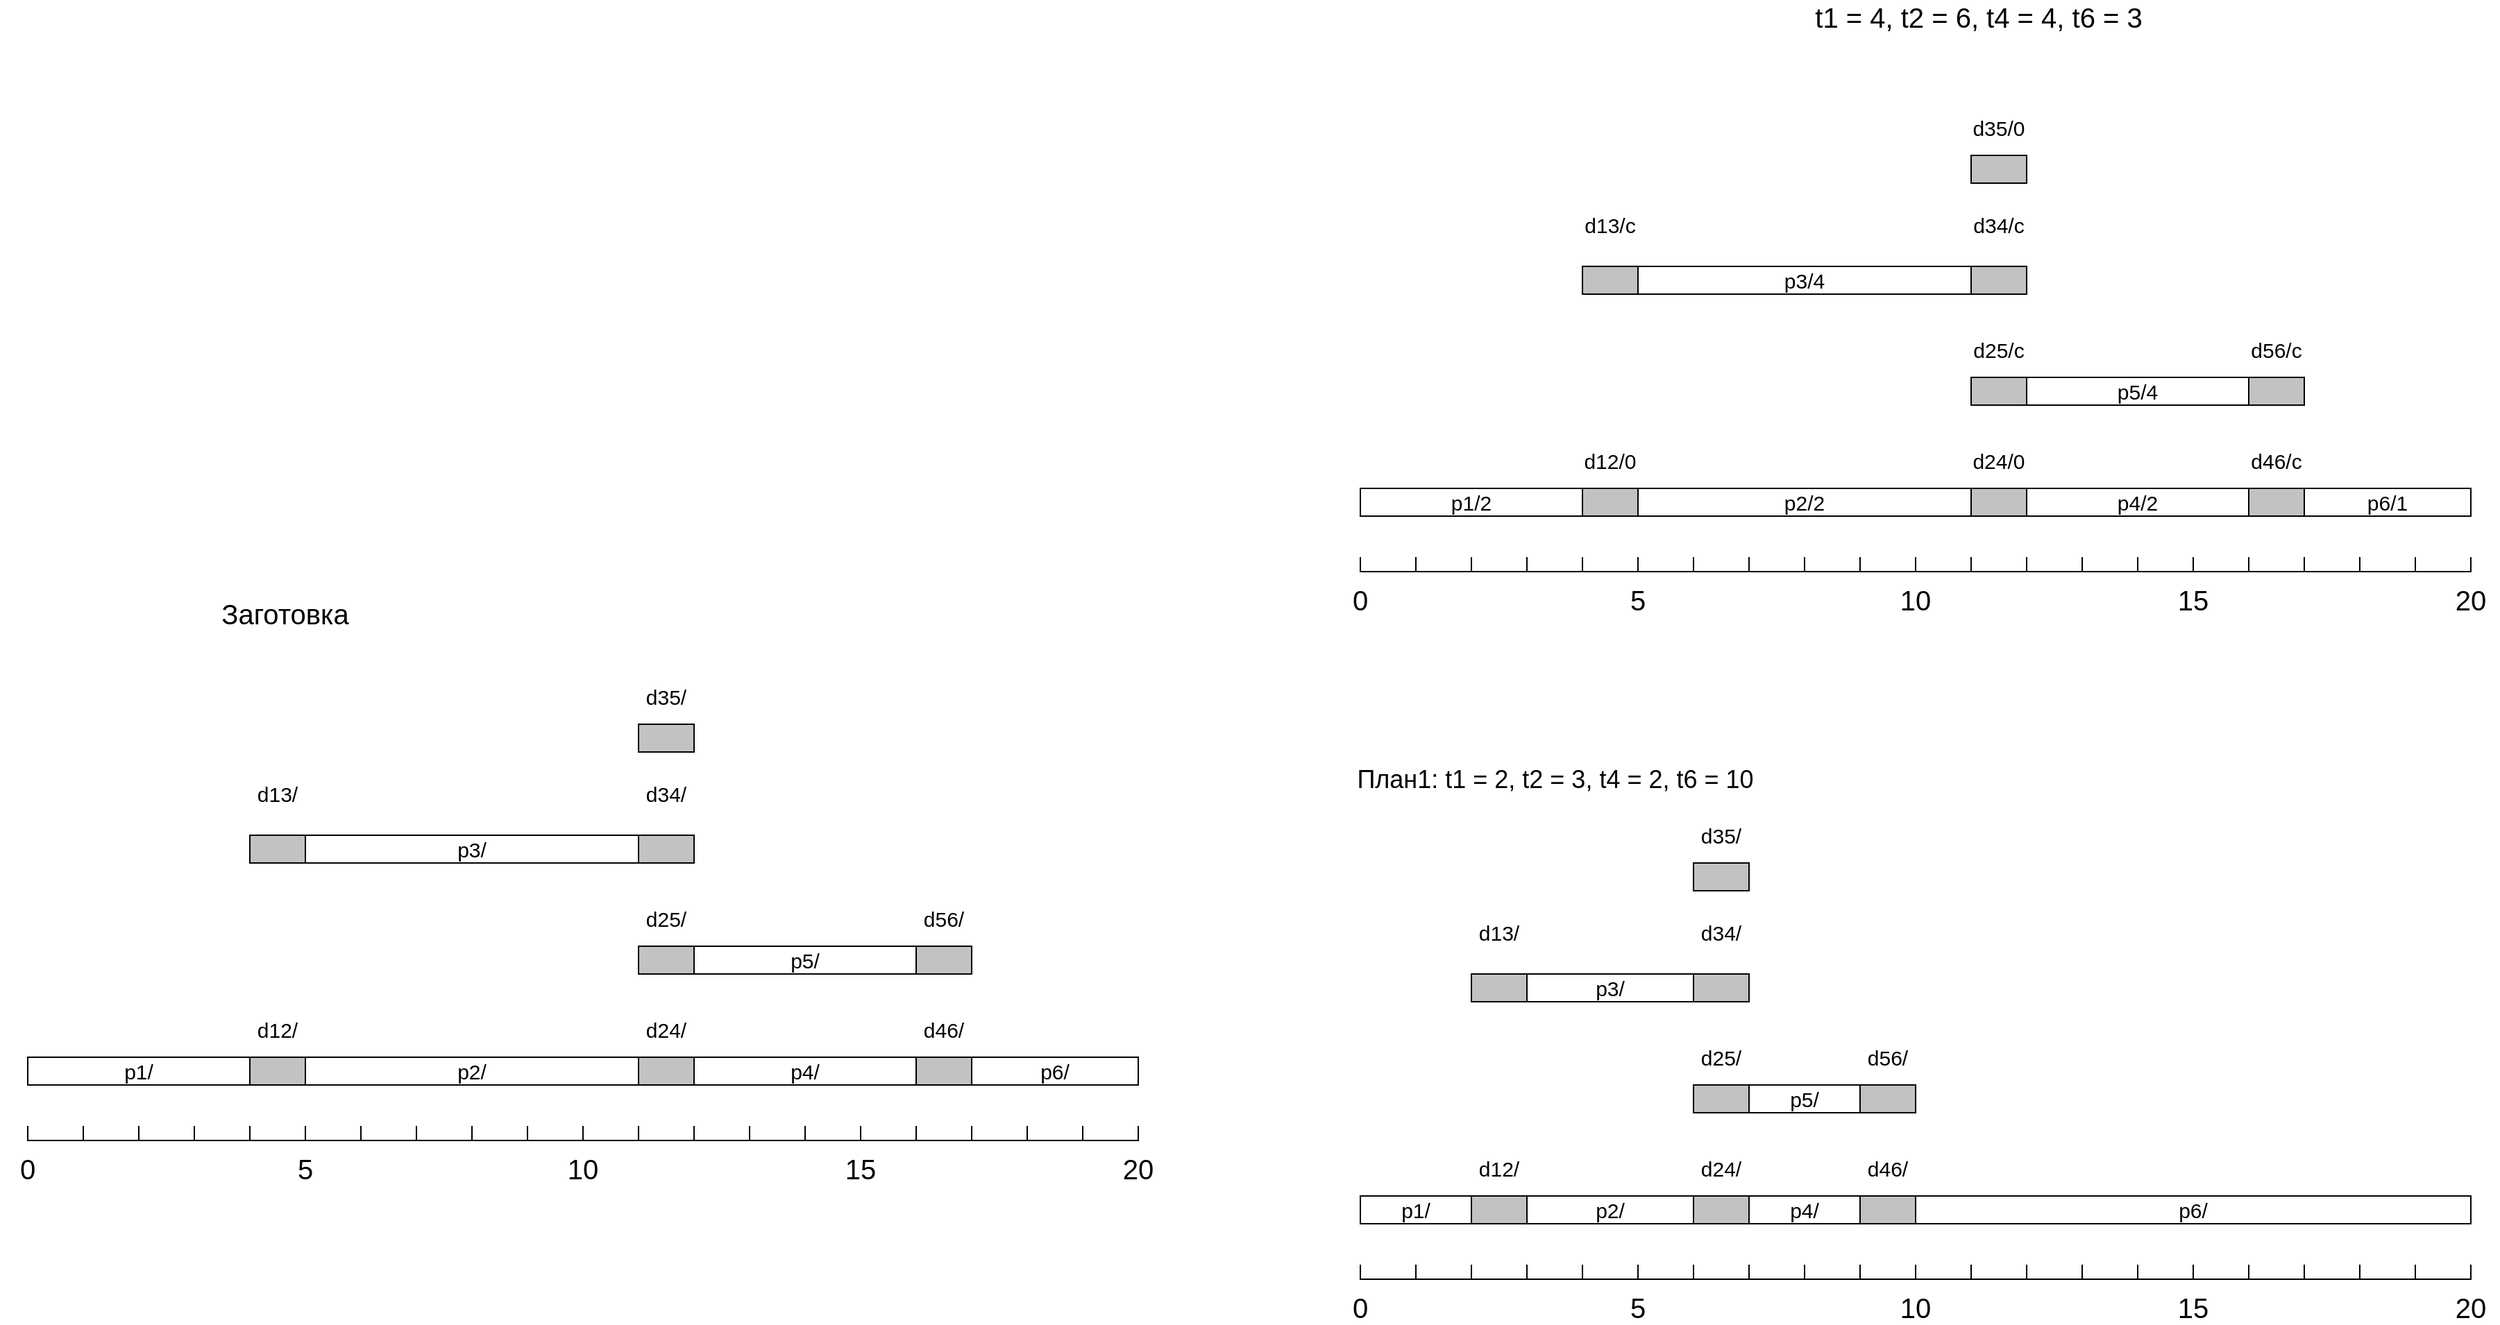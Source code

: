 <mxfile version="14.7.3" type="github">
  <diagram id="5TVpf9pFSXQtdb6u9UF1" name="Page-1">
    <mxGraphModel dx="2622" dy="794" grid="1" gridSize="10" guides="1" tooltips="1" connect="1" arrows="1" fold="1" page="0" pageScale="1" pageWidth="827" pageHeight="1169" math="0" shadow="0">
      <root>
        <mxCell id="0" />
        <mxCell id="1" parent="0" />
        <mxCell id="Q7LAkUCVUbcERlkNP3Z0-7" value="&lt;font style=&quot;font-size: 15px&quot;&gt;p1/2&lt;/font&gt;" style="rounded=0;whiteSpace=wrap;html=1;" vertex="1" parent="1">
          <mxGeometry x="160" y="380" width="160" height="20" as="geometry" />
        </mxCell>
        <mxCell id="Q7LAkUCVUbcERlkNP3Z0-8" style="edgeStyle=orthogonalEdgeStyle;rounded=0;orthogonalLoop=1;jettySize=auto;html=1;exitX=0.5;exitY=1;exitDx=0;exitDy=0;" edge="1" parent="1" source="Q7LAkUCVUbcERlkNP3Z0-7" target="Q7LAkUCVUbcERlkNP3Z0-7">
          <mxGeometry relative="1" as="geometry" />
        </mxCell>
        <mxCell id="Q7LAkUCVUbcERlkNP3Z0-9" value="" style="rounded=0;whiteSpace=wrap;html=1;fillColor=#C2C2C2;" vertex="1" parent="1">
          <mxGeometry x="320" y="380" width="40" height="20" as="geometry" />
        </mxCell>
        <mxCell id="Q7LAkUCVUbcERlkNP3Z0-10" value="" style="shape=partialRectangle;whiteSpace=wrap;html=1;top=0;bottom=0;fillColor=none;" vertex="1" parent="1">
          <mxGeometry x="160" y="430" width="40" height="10" as="geometry" />
        </mxCell>
        <mxCell id="Q7LAkUCVUbcERlkNP3Z0-11" value="" style="shape=partialRectangle;whiteSpace=wrap;html=1;top=0;bottom=0;fillColor=none;" vertex="1" parent="1">
          <mxGeometry x="200" y="430" width="40" height="10" as="geometry" />
        </mxCell>
        <mxCell id="Q7LAkUCVUbcERlkNP3Z0-12" value="" style="shape=partialRectangle;whiteSpace=wrap;html=1;top=0;bottom=0;fillColor=none;" vertex="1" parent="1">
          <mxGeometry x="240" y="430" width="40" height="10" as="geometry" />
        </mxCell>
        <mxCell id="Q7LAkUCVUbcERlkNP3Z0-13" value="" style="shape=partialRectangle;whiteSpace=wrap;html=1;top=0;bottom=0;fillColor=none;" vertex="1" parent="1">
          <mxGeometry x="280" y="430" width="40" height="10" as="geometry" />
        </mxCell>
        <mxCell id="Q7LAkUCVUbcERlkNP3Z0-14" value="" style="shape=partialRectangle;whiteSpace=wrap;html=1;top=0;bottom=0;fillColor=none;" vertex="1" parent="1">
          <mxGeometry x="320" y="430" width="40" height="10" as="geometry" />
        </mxCell>
        <mxCell id="Q7LAkUCVUbcERlkNP3Z0-15" value="" style="shape=partialRectangle;whiteSpace=wrap;html=1;top=0;bottom=0;fillColor=none;" vertex="1" parent="1">
          <mxGeometry x="360" y="430" width="40" height="10" as="geometry" />
        </mxCell>
        <mxCell id="Q7LAkUCVUbcERlkNP3Z0-16" value="" style="shape=partialRectangle;whiteSpace=wrap;html=1;top=0;bottom=0;fillColor=none;" vertex="1" parent="1">
          <mxGeometry x="400" y="430" width="40" height="10" as="geometry" />
        </mxCell>
        <mxCell id="Q7LAkUCVUbcERlkNP3Z0-17" value="" style="shape=partialRectangle;whiteSpace=wrap;html=1;top=0;bottom=0;fillColor=none;" vertex="1" parent="1">
          <mxGeometry x="440" y="430" width="40" height="10" as="geometry" />
        </mxCell>
        <mxCell id="Q7LAkUCVUbcERlkNP3Z0-18" value="" style="shape=partialRectangle;whiteSpace=wrap;html=1;top=0;bottom=0;fillColor=none;" vertex="1" parent="1">
          <mxGeometry x="520" y="430" width="40" height="10" as="geometry" />
        </mxCell>
        <mxCell id="Q7LAkUCVUbcERlkNP3Z0-19" value="" style="shape=partialRectangle;whiteSpace=wrap;html=1;top=0;bottom=0;fillColor=none;" vertex="1" parent="1">
          <mxGeometry x="480" y="430" width="40" height="10" as="geometry" />
        </mxCell>
        <mxCell id="Q7LAkUCVUbcERlkNP3Z0-30" value="" style="shape=partialRectangle;whiteSpace=wrap;html=1;top=0;bottom=0;fillColor=none;" vertex="1" parent="1">
          <mxGeometry x="560" y="430" width="40" height="10" as="geometry" />
        </mxCell>
        <mxCell id="Q7LAkUCVUbcERlkNP3Z0-31" value="" style="shape=partialRectangle;whiteSpace=wrap;html=1;top=0;bottom=0;fillColor=none;" vertex="1" parent="1">
          <mxGeometry x="600" y="430" width="40" height="10" as="geometry" />
        </mxCell>
        <mxCell id="Q7LAkUCVUbcERlkNP3Z0-32" value="" style="shape=partialRectangle;whiteSpace=wrap;html=1;top=0;bottom=0;fillColor=none;" vertex="1" parent="1">
          <mxGeometry x="640" y="430" width="40" height="10" as="geometry" />
        </mxCell>
        <mxCell id="Q7LAkUCVUbcERlkNP3Z0-33" value="" style="shape=partialRectangle;whiteSpace=wrap;html=1;top=0;bottom=0;fillColor=none;" vertex="1" parent="1">
          <mxGeometry x="680" y="430" width="40" height="10" as="geometry" />
        </mxCell>
        <mxCell id="Q7LAkUCVUbcERlkNP3Z0-34" value="" style="shape=partialRectangle;whiteSpace=wrap;html=1;top=0;bottom=0;fillColor=none;" vertex="1" parent="1">
          <mxGeometry x="720" y="430" width="40" height="10" as="geometry" />
        </mxCell>
        <mxCell id="Q7LAkUCVUbcERlkNP3Z0-35" value="" style="shape=partialRectangle;whiteSpace=wrap;html=1;top=0;bottom=0;fillColor=none;" vertex="1" parent="1">
          <mxGeometry x="760" y="430" width="40" height="10" as="geometry" />
        </mxCell>
        <mxCell id="Q7LAkUCVUbcERlkNP3Z0-36" value="" style="shape=partialRectangle;whiteSpace=wrap;html=1;top=0;bottom=0;fillColor=none;" vertex="1" parent="1">
          <mxGeometry x="800" y="430" width="40" height="10" as="geometry" />
        </mxCell>
        <mxCell id="Q7LAkUCVUbcERlkNP3Z0-37" value="" style="shape=partialRectangle;whiteSpace=wrap;html=1;top=0;bottom=0;fillColor=none;" vertex="1" parent="1">
          <mxGeometry x="840" y="430" width="40" height="10" as="geometry" />
        </mxCell>
        <mxCell id="Q7LAkUCVUbcERlkNP3Z0-38" value="" style="shape=partialRectangle;whiteSpace=wrap;html=1;top=0;bottom=0;fillColor=none;" vertex="1" parent="1">
          <mxGeometry x="920" y="430" width="40" height="10" as="geometry" />
        </mxCell>
        <mxCell id="Q7LAkUCVUbcERlkNP3Z0-39" value="" style="shape=partialRectangle;whiteSpace=wrap;html=1;top=0;bottom=0;fillColor=none;" vertex="1" parent="1">
          <mxGeometry x="880" y="430" width="40" height="10" as="geometry" />
        </mxCell>
        <mxCell id="Q7LAkUCVUbcERlkNP3Z0-40" value="" style="endArrow=none;html=1;exitX=0;exitY=1;exitDx=0;exitDy=0;entryX=1;entryY=1;entryDx=0;entryDy=0;" edge="1" parent="1" source="Q7LAkUCVUbcERlkNP3Z0-10" target="Q7LAkUCVUbcERlkNP3Z0-38">
          <mxGeometry width="50" height="50" relative="1" as="geometry">
            <mxPoint x="540" y="410" as="sourcePoint" />
            <mxPoint x="590" y="360" as="targetPoint" />
          </mxGeometry>
        </mxCell>
        <mxCell id="Q7LAkUCVUbcERlkNP3Z0-41" value="&lt;font style=&quot;font-size: 20px&quot;&gt;0&lt;/font&gt;" style="text;html=1;strokeColor=none;fillColor=none;align=center;verticalAlign=middle;whiteSpace=wrap;rounded=0;" vertex="1" parent="1">
          <mxGeometry x="140" y="450" width="40" height="20" as="geometry" />
        </mxCell>
        <mxCell id="Q7LAkUCVUbcERlkNP3Z0-42" value="&lt;font style=&quot;font-size: 20px&quot;&gt;20&lt;/font&gt;" style="text;html=1;strokeColor=none;fillColor=none;align=center;verticalAlign=middle;whiteSpace=wrap;rounded=0;" vertex="1" parent="1">
          <mxGeometry x="940" y="450" width="40" height="20" as="geometry" />
        </mxCell>
        <mxCell id="Q7LAkUCVUbcERlkNP3Z0-43" value="&lt;font style=&quot;font-size: 20px&quot;&gt;5&lt;/font&gt;" style="text;html=1;strokeColor=none;fillColor=none;align=center;verticalAlign=middle;whiteSpace=wrap;rounded=0;" vertex="1" parent="1">
          <mxGeometry x="340" y="450" width="40" height="20" as="geometry" />
        </mxCell>
        <mxCell id="Q7LAkUCVUbcERlkNP3Z0-44" value="&lt;font style=&quot;font-size: 20px&quot;&gt;10&lt;/font&gt;" style="text;html=1;strokeColor=none;fillColor=none;align=center;verticalAlign=middle;whiteSpace=wrap;rounded=0;" vertex="1" parent="1">
          <mxGeometry x="540" y="450" width="40" height="20" as="geometry" />
        </mxCell>
        <mxCell id="Q7LAkUCVUbcERlkNP3Z0-45" value="&lt;font style=&quot;font-size: 20px&quot;&gt;15&lt;/font&gt;" style="text;html=1;strokeColor=none;fillColor=none;align=center;verticalAlign=middle;whiteSpace=wrap;rounded=0;" vertex="1" parent="1">
          <mxGeometry x="740" y="450" width="40" height="20" as="geometry" />
        </mxCell>
        <mxCell id="Q7LAkUCVUbcERlkNP3Z0-46" value="&lt;span style=&quot;font-size: 15px&quot;&gt;p2/2&lt;/span&gt;" style="rounded=0;whiteSpace=wrap;html=1;" vertex="1" parent="1">
          <mxGeometry x="360" y="380" width="240" height="20" as="geometry" />
        </mxCell>
        <mxCell id="Q7LAkUCVUbcERlkNP3Z0-47" value="" style="rounded=0;whiteSpace=wrap;html=1;fillColor=#C2C2C2;" vertex="1" parent="1">
          <mxGeometry x="600" y="380" width="40" height="20" as="geometry" />
        </mxCell>
        <mxCell id="Q7LAkUCVUbcERlkNP3Z0-48" value="" style="rounded=0;whiteSpace=wrap;html=1;fillColor=#C2C2C2;" vertex="1" parent="1">
          <mxGeometry x="800" y="380" width="40" height="20" as="geometry" />
        </mxCell>
        <mxCell id="Q7LAkUCVUbcERlkNP3Z0-49" value="&lt;span style=&quot;font-size: 15px&quot;&gt;p4/2&lt;/span&gt;" style="rounded=0;whiteSpace=wrap;html=1;" vertex="1" parent="1">
          <mxGeometry x="640" y="380" width="160" height="20" as="geometry" />
        </mxCell>
        <mxCell id="Q7LAkUCVUbcERlkNP3Z0-50" value="&lt;span style=&quot;font-size: 15px&quot;&gt;p6/1&lt;/span&gt;" style="rounded=0;whiteSpace=wrap;html=1;" vertex="1" parent="1">
          <mxGeometry x="840" y="380" width="120" height="20" as="geometry" />
        </mxCell>
        <mxCell id="Q7LAkUCVUbcERlkNP3Z0-51" value="" style="rounded=0;whiteSpace=wrap;html=1;fillColor=#C2C2C2;" vertex="1" parent="1">
          <mxGeometry x="800" y="300" width="40" height="20" as="geometry" />
        </mxCell>
        <mxCell id="Q7LAkUCVUbcERlkNP3Z0-52" value="" style="rounded=0;whiteSpace=wrap;html=1;fillColor=#C2C2C2;" vertex="1" parent="1">
          <mxGeometry x="600" y="300" width="40" height="20" as="geometry" />
        </mxCell>
        <mxCell id="Q7LAkUCVUbcERlkNP3Z0-53" value="" style="rounded=0;whiteSpace=wrap;html=1;fillColor=#C2C2C2;" vertex="1" parent="1">
          <mxGeometry x="600" y="220" width="40" height="20" as="geometry" />
        </mxCell>
        <mxCell id="Q7LAkUCVUbcERlkNP3Z0-54" value="" style="rounded=0;whiteSpace=wrap;html=1;fillColor=#C2C2C2;" vertex="1" parent="1">
          <mxGeometry x="600" y="140" width="40" height="20" as="geometry" />
        </mxCell>
        <mxCell id="Q7LAkUCVUbcERlkNP3Z0-56" value="" style="rounded=0;whiteSpace=wrap;html=1;fillColor=#C2C2C2;" vertex="1" parent="1">
          <mxGeometry x="320" y="220" width="40" height="20" as="geometry" />
        </mxCell>
        <mxCell id="Q7LAkUCVUbcERlkNP3Z0-57" value="&lt;span style=&quot;font-size: 15px&quot;&gt;p3/4&lt;/span&gt;" style="rounded=0;whiteSpace=wrap;html=1;" vertex="1" parent="1">
          <mxGeometry x="360" y="220" width="240" height="20" as="geometry" />
        </mxCell>
        <mxCell id="Q7LAkUCVUbcERlkNP3Z0-58" value="&lt;span style=&quot;color: rgb(0 , 0 , 0) ; font-family: &amp;#34;helvetica&amp;#34; ; font-size: 15px ; font-style: normal ; font-weight: 400 ; letter-spacing: normal ; text-align: center ; text-indent: 0px ; text-transform: none ; word-spacing: 0px ; background-color: rgb(255 , 255 , 255) ; display: inline ; float: none&quot;&gt;p5/4&lt;/span&gt;" style="rounded=0;whiteSpace=wrap;html=1;" vertex="1" parent="1">
          <mxGeometry x="640" y="300" width="160" height="20" as="geometry" />
        </mxCell>
        <mxCell id="Q7LAkUCVUbcERlkNP3Z0-60" value="&lt;font style=&quot;font-size: 20px&quot;&gt;t1 = 4, t2 = 6, t4 = 4, t6 = 3&lt;/font&gt;" style="text;html=1;align=center;verticalAlign=middle;resizable=0;points=[];autosize=1;strokeColor=none;" vertex="1" parent="1">
          <mxGeometry x="480" y="30" width="250" height="20" as="geometry" />
        </mxCell>
        <mxCell id="Q7LAkUCVUbcERlkNP3Z0-61" value="&lt;span style=&quot;font-size: 15px&quot;&gt;d12/0&lt;/span&gt;" style="text;html=1;strokeColor=none;fillColor=none;align=center;verticalAlign=middle;whiteSpace=wrap;rounded=0;" vertex="1" parent="1">
          <mxGeometry x="320" y="350" width="40" height="20" as="geometry" />
        </mxCell>
        <mxCell id="Q7LAkUCVUbcERlkNP3Z0-62" value="&lt;span style=&quot;font-size: 15px&quot;&gt;d13/c&lt;/span&gt;" style="text;html=1;strokeColor=none;fillColor=none;align=center;verticalAlign=middle;whiteSpace=wrap;rounded=0;" vertex="1" parent="1">
          <mxGeometry x="320" y="180" width="40" height="20" as="geometry" />
        </mxCell>
        <mxCell id="Q7LAkUCVUbcERlkNP3Z0-63" value="&lt;span style=&quot;font-size: 15px&quot;&gt;d24/0&lt;/span&gt;" style="text;html=1;strokeColor=none;fillColor=none;align=center;verticalAlign=middle;whiteSpace=wrap;rounded=0;" vertex="1" parent="1">
          <mxGeometry x="600" y="350" width="40" height="20" as="geometry" />
        </mxCell>
        <mxCell id="Q7LAkUCVUbcERlkNP3Z0-64" value="&lt;span style=&quot;font-size: 15px&quot;&gt;d25/c&lt;/span&gt;" style="text;html=1;strokeColor=none;fillColor=none;align=center;verticalAlign=middle;whiteSpace=wrap;rounded=0;" vertex="1" parent="1">
          <mxGeometry x="600" y="270" width="40" height="20" as="geometry" />
        </mxCell>
        <mxCell id="Q7LAkUCVUbcERlkNP3Z0-65" value="&lt;span style=&quot;font-size: 15px&quot;&gt;d34/c&lt;/span&gt;" style="text;html=1;strokeColor=none;fillColor=none;align=center;verticalAlign=middle;whiteSpace=wrap;rounded=0;" vertex="1" parent="1">
          <mxGeometry x="600" y="180" width="40" height="20" as="geometry" />
        </mxCell>
        <mxCell id="Q7LAkUCVUbcERlkNP3Z0-66" value="&lt;span style=&quot;font-size: 15px&quot;&gt;d35/0&lt;/span&gt;" style="text;html=1;strokeColor=none;fillColor=none;align=center;verticalAlign=middle;whiteSpace=wrap;rounded=0;" vertex="1" parent="1">
          <mxGeometry x="600" y="110" width="40" height="20" as="geometry" />
        </mxCell>
        <mxCell id="Q7LAkUCVUbcERlkNP3Z0-67" value="&lt;span style=&quot;font-size: 15px&quot;&gt;d46/c&lt;/span&gt;" style="text;html=1;strokeColor=none;fillColor=none;align=center;verticalAlign=middle;whiteSpace=wrap;rounded=0;" vertex="1" parent="1">
          <mxGeometry x="800" y="350" width="40" height="20" as="geometry" />
        </mxCell>
        <mxCell id="Q7LAkUCVUbcERlkNP3Z0-68" value="&lt;span style=&quot;font-size: 15px&quot;&gt;d56/c&lt;/span&gt;" style="text;html=1;strokeColor=none;fillColor=none;align=center;verticalAlign=middle;whiteSpace=wrap;rounded=0;" vertex="1" parent="1">
          <mxGeometry x="800" y="270" width="40" height="20" as="geometry" />
        </mxCell>
        <mxCell id="Q7LAkUCVUbcERlkNP3Z0-69" value="&lt;font style=&quot;font-size: 15px&quot;&gt;p1/&lt;/font&gt;" style="rounded=0;whiteSpace=wrap;html=1;" vertex="1" parent="1">
          <mxGeometry x="-800" y="790" width="160" height="20" as="geometry" />
        </mxCell>
        <mxCell id="Q7LAkUCVUbcERlkNP3Z0-70" style="edgeStyle=orthogonalEdgeStyle;rounded=0;orthogonalLoop=1;jettySize=auto;html=1;exitX=0.5;exitY=1;exitDx=0;exitDy=0;" edge="1" parent="1" source="Q7LAkUCVUbcERlkNP3Z0-69" target="Q7LAkUCVUbcERlkNP3Z0-69">
          <mxGeometry relative="1" as="geometry" />
        </mxCell>
        <mxCell id="Q7LAkUCVUbcERlkNP3Z0-71" value="" style="rounded=0;whiteSpace=wrap;html=1;fillColor=#C2C2C2;" vertex="1" parent="1">
          <mxGeometry x="-640" y="790" width="40" height="20" as="geometry" />
        </mxCell>
        <mxCell id="Q7LAkUCVUbcERlkNP3Z0-72" value="" style="shape=partialRectangle;whiteSpace=wrap;html=1;top=0;bottom=0;fillColor=none;" vertex="1" parent="1">
          <mxGeometry x="-800" y="840" width="40" height="10" as="geometry" />
        </mxCell>
        <mxCell id="Q7LAkUCVUbcERlkNP3Z0-73" value="" style="shape=partialRectangle;whiteSpace=wrap;html=1;top=0;bottom=0;fillColor=none;" vertex="1" parent="1">
          <mxGeometry x="-760" y="840" width="40" height="10" as="geometry" />
        </mxCell>
        <mxCell id="Q7LAkUCVUbcERlkNP3Z0-74" value="" style="shape=partialRectangle;whiteSpace=wrap;html=1;top=0;bottom=0;fillColor=none;" vertex="1" parent="1">
          <mxGeometry x="-720" y="840" width="40" height="10" as="geometry" />
        </mxCell>
        <mxCell id="Q7LAkUCVUbcERlkNP3Z0-75" value="" style="shape=partialRectangle;whiteSpace=wrap;html=1;top=0;bottom=0;fillColor=none;" vertex="1" parent="1">
          <mxGeometry x="-680" y="840" width="40" height="10" as="geometry" />
        </mxCell>
        <mxCell id="Q7LAkUCVUbcERlkNP3Z0-76" value="" style="shape=partialRectangle;whiteSpace=wrap;html=1;top=0;bottom=0;fillColor=none;" vertex="1" parent="1">
          <mxGeometry x="-640" y="840" width="40" height="10" as="geometry" />
        </mxCell>
        <mxCell id="Q7LAkUCVUbcERlkNP3Z0-77" value="" style="shape=partialRectangle;whiteSpace=wrap;html=1;top=0;bottom=0;fillColor=none;" vertex="1" parent="1">
          <mxGeometry x="-600" y="840" width="40" height="10" as="geometry" />
        </mxCell>
        <mxCell id="Q7LAkUCVUbcERlkNP3Z0-78" value="" style="shape=partialRectangle;whiteSpace=wrap;html=1;top=0;bottom=0;fillColor=none;" vertex="1" parent="1">
          <mxGeometry x="-560" y="840" width="40" height="10" as="geometry" />
        </mxCell>
        <mxCell id="Q7LAkUCVUbcERlkNP3Z0-79" value="" style="shape=partialRectangle;whiteSpace=wrap;html=1;top=0;bottom=0;fillColor=none;" vertex="1" parent="1">
          <mxGeometry x="-520" y="840" width="40" height="10" as="geometry" />
        </mxCell>
        <mxCell id="Q7LAkUCVUbcERlkNP3Z0-80" value="" style="shape=partialRectangle;whiteSpace=wrap;html=1;top=0;bottom=0;fillColor=none;" vertex="1" parent="1">
          <mxGeometry x="-440" y="840" width="40" height="10" as="geometry" />
        </mxCell>
        <mxCell id="Q7LAkUCVUbcERlkNP3Z0-81" value="" style="shape=partialRectangle;whiteSpace=wrap;html=1;top=0;bottom=0;fillColor=none;" vertex="1" parent="1">
          <mxGeometry x="-480" y="840" width="40" height="10" as="geometry" />
        </mxCell>
        <mxCell id="Q7LAkUCVUbcERlkNP3Z0-82" value="" style="shape=partialRectangle;whiteSpace=wrap;html=1;top=0;bottom=0;fillColor=none;" vertex="1" parent="1">
          <mxGeometry x="-400" y="840" width="40" height="10" as="geometry" />
        </mxCell>
        <mxCell id="Q7LAkUCVUbcERlkNP3Z0-83" value="" style="shape=partialRectangle;whiteSpace=wrap;html=1;top=0;bottom=0;fillColor=none;" vertex="1" parent="1">
          <mxGeometry x="-360" y="840" width="40" height="10" as="geometry" />
        </mxCell>
        <mxCell id="Q7LAkUCVUbcERlkNP3Z0-84" value="" style="shape=partialRectangle;whiteSpace=wrap;html=1;top=0;bottom=0;fillColor=none;" vertex="1" parent="1">
          <mxGeometry x="-320" y="840" width="40" height="10" as="geometry" />
        </mxCell>
        <mxCell id="Q7LAkUCVUbcERlkNP3Z0-85" value="" style="shape=partialRectangle;whiteSpace=wrap;html=1;top=0;bottom=0;fillColor=none;" vertex="1" parent="1">
          <mxGeometry x="-280" y="840" width="40" height="10" as="geometry" />
        </mxCell>
        <mxCell id="Q7LAkUCVUbcERlkNP3Z0-86" value="" style="shape=partialRectangle;whiteSpace=wrap;html=1;top=0;bottom=0;fillColor=none;" vertex="1" parent="1">
          <mxGeometry x="-240" y="840" width="40" height="10" as="geometry" />
        </mxCell>
        <mxCell id="Q7LAkUCVUbcERlkNP3Z0-87" value="" style="shape=partialRectangle;whiteSpace=wrap;html=1;top=0;bottom=0;fillColor=none;" vertex="1" parent="1">
          <mxGeometry x="-200" y="840" width="40" height="10" as="geometry" />
        </mxCell>
        <mxCell id="Q7LAkUCVUbcERlkNP3Z0-88" value="" style="shape=partialRectangle;whiteSpace=wrap;html=1;top=0;bottom=0;fillColor=none;" vertex="1" parent="1">
          <mxGeometry x="-160" y="840" width="40" height="10" as="geometry" />
        </mxCell>
        <mxCell id="Q7LAkUCVUbcERlkNP3Z0-89" value="" style="shape=partialRectangle;whiteSpace=wrap;html=1;top=0;bottom=0;fillColor=none;" vertex="1" parent="1">
          <mxGeometry x="-120" y="840" width="40" height="10" as="geometry" />
        </mxCell>
        <mxCell id="Q7LAkUCVUbcERlkNP3Z0-90" value="" style="shape=partialRectangle;whiteSpace=wrap;html=1;top=0;bottom=0;fillColor=none;" vertex="1" parent="1">
          <mxGeometry x="-40" y="840" width="40" height="10" as="geometry" />
        </mxCell>
        <mxCell id="Q7LAkUCVUbcERlkNP3Z0-91" value="" style="shape=partialRectangle;whiteSpace=wrap;html=1;top=0;bottom=0;fillColor=none;" vertex="1" parent="1">
          <mxGeometry x="-80" y="840" width="40" height="10" as="geometry" />
        </mxCell>
        <mxCell id="Q7LAkUCVUbcERlkNP3Z0-92" value="" style="endArrow=none;html=1;exitX=0;exitY=1;exitDx=0;exitDy=0;entryX=1;entryY=1;entryDx=0;entryDy=0;" edge="1" parent="1" source="Q7LAkUCVUbcERlkNP3Z0-72" target="Q7LAkUCVUbcERlkNP3Z0-90">
          <mxGeometry width="50" height="50" relative="1" as="geometry">
            <mxPoint x="-420" y="820" as="sourcePoint" />
            <mxPoint x="-370" y="770" as="targetPoint" />
          </mxGeometry>
        </mxCell>
        <mxCell id="Q7LAkUCVUbcERlkNP3Z0-93" value="&lt;font style=&quot;font-size: 20px&quot;&gt;0&lt;/font&gt;" style="text;html=1;strokeColor=none;fillColor=none;align=center;verticalAlign=middle;whiteSpace=wrap;rounded=0;" vertex="1" parent="1">
          <mxGeometry x="-820" y="860" width="40" height="20" as="geometry" />
        </mxCell>
        <mxCell id="Q7LAkUCVUbcERlkNP3Z0-94" value="&lt;font style=&quot;font-size: 20px&quot;&gt;20&lt;/font&gt;" style="text;html=1;strokeColor=none;fillColor=none;align=center;verticalAlign=middle;whiteSpace=wrap;rounded=0;" vertex="1" parent="1">
          <mxGeometry x="-20" y="860" width="40" height="20" as="geometry" />
        </mxCell>
        <mxCell id="Q7LAkUCVUbcERlkNP3Z0-95" value="&lt;font style=&quot;font-size: 20px&quot;&gt;5&lt;/font&gt;" style="text;html=1;strokeColor=none;fillColor=none;align=center;verticalAlign=middle;whiteSpace=wrap;rounded=0;" vertex="1" parent="1">
          <mxGeometry x="-620" y="860" width="40" height="20" as="geometry" />
        </mxCell>
        <mxCell id="Q7LAkUCVUbcERlkNP3Z0-96" value="&lt;font style=&quot;font-size: 20px&quot;&gt;10&lt;/font&gt;" style="text;html=1;strokeColor=none;fillColor=none;align=center;verticalAlign=middle;whiteSpace=wrap;rounded=0;" vertex="1" parent="1">
          <mxGeometry x="-420" y="860" width="40" height="20" as="geometry" />
        </mxCell>
        <mxCell id="Q7LAkUCVUbcERlkNP3Z0-97" value="&lt;font style=&quot;font-size: 20px&quot;&gt;15&lt;/font&gt;" style="text;html=1;strokeColor=none;fillColor=none;align=center;verticalAlign=middle;whiteSpace=wrap;rounded=0;" vertex="1" parent="1">
          <mxGeometry x="-220" y="860" width="40" height="20" as="geometry" />
        </mxCell>
        <mxCell id="Q7LAkUCVUbcERlkNP3Z0-98" value="&lt;span style=&quot;font-size: 15px&quot;&gt;p2/&lt;/span&gt;" style="rounded=0;whiteSpace=wrap;html=1;" vertex="1" parent="1">
          <mxGeometry x="-600" y="790" width="240" height="20" as="geometry" />
        </mxCell>
        <mxCell id="Q7LAkUCVUbcERlkNP3Z0-99" value="" style="rounded=0;whiteSpace=wrap;html=1;fillColor=#C2C2C2;" vertex="1" parent="1">
          <mxGeometry x="-360" y="790" width="40" height="20" as="geometry" />
        </mxCell>
        <mxCell id="Q7LAkUCVUbcERlkNP3Z0-100" value="" style="rounded=0;whiteSpace=wrap;html=1;fillColor=#C2C2C2;" vertex="1" parent="1">
          <mxGeometry x="-160" y="790" width="40" height="20" as="geometry" />
        </mxCell>
        <mxCell id="Q7LAkUCVUbcERlkNP3Z0-101" value="&lt;span style=&quot;font-size: 15px&quot;&gt;p4/&lt;/span&gt;" style="rounded=0;whiteSpace=wrap;html=1;" vertex="1" parent="1">
          <mxGeometry x="-320" y="790" width="160" height="20" as="geometry" />
        </mxCell>
        <mxCell id="Q7LAkUCVUbcERlkNP3Z0-102" value="&lt;span style=&quot;font-size: 15px&quot;&gt;p6/&lt;/span&gt;" style="rounded=0;whiteSpace=wrap;html=1;" vertex="1" parent="1">
          <mxGeometry x="-120" y="790" width="120" height="20" as="geometry" />
        </mxCell>
        <mxCell id="Q7LAkUCVUbcERlkNP3Z0-103" value="" style="rounded=0;whiteSpace=wrap;html=1;fillColor=#C2C2C2;" vertex="1" parent="1">
          <mxGeometry x="-160" y="710" width="40" height="20" as="geometry" />
        </mxCell>
        <mxCell id="Q7LAkUCVUbcERlkNP3Z0-104" value="" style="rounded=0;whiteSpace=wrap;html=1;fillColor=#C2C2C2;" vertex="1" parent="1">
          <mxGeometry x="-360" y="710" width="40" height="20" as="geometry" />
        </mxCell>
        <mxCell id="Q7LAkUCVUbcERlkNP3Z0-105" value="" style="rounded=0;whiteSpace=wrap;html=1;fillColor=#C2C2C2;" vertex="1" parent="1">
          <mxGeometry x="-360" y="630" width="40" height="20" as="geometry" />
        </mxCell>
        <mxCell id="Q7LAkUCVUbcERlkNP3Z0-106" value="" style="rounded=0;whiteSpace=wrap;html=1;fillColor=#C2C2C2;" vertex="1" parent="1">
          <mxGeometry x="-360" y="550" width="40" height="20" as="geometry" />
        </mxCell>
        <mxCell id="Q7LAkUCVUbcERlkNP3Z0-107" value="" style="rounded=0;whiteSpace=wrap;html=1;fillColor=#C2C2C2;" vertex="1" parent="1">
          <mxGeometry x="-640" y="630" width="40" height="20" as="geometry" />
        </mxCell>
        <mxCell id="Q7LAkUCVUbcERlkNP3Z0-108" value="&lt;span style=&quot;font-size: 15px&quot;&gt;p3/&lt;/span&gt;" style="rounded=0;whiteSpace=wrap;html=1;" vertex="1" parent="1">
          <mxGeometry x="-600" y="630" width="240" height="20" as="geometry" />
        </mxCell>
        <mxCell id="Q7LAkUCVUbcERlkNP3Z0-109" value="&lt;span style=&quot;color: rgb(0 , 0 , 0) ; font-family: &amp;#34;helvetica&amp;#34; ; font-size: 15px ; font-style: normal ; font-weight: 400 ; letter-spacing: normal ; text-align: center ; text-indent: 0px ; text-transform: none ; word-spacing: 0px ; background-color: rgb(255 , 255 , 255) ; display: inline ; float: none&quot;&gt;p5/&lt;/span&gt;" style="rounded=0;whiteSpace=wrap;html=1;" vertex="1" parent="1">
          <mxGeometry x="-320" y="710" width="160" height="20" as="geometry" />
        </mxCell>
        <mxCell id="Q7LAkUCVUbcERlkNP3Z0-110" value="&lt;span style=&quot;font-size: 15px&quot;&gt;d12/&lt;/span&gt;" style="text;html=1;strokeColor=none;fillColor=none;align=center;verticalAlign=middle;whiteSpace=wrap;rounded=0;" vertex="1" parent="1">
          <mxGeometry x="-640" y="760" width="40" height="20" as="geometry" />
        </mxCell>
        <mxCell id="Q7LAkUCVUbcERlkNP3Z0-111" value="&lt;span style=&quot;font-size: 15px&quot;&gt;d13/&lt;/span&gt;" style="text;html=1;strokeColor=none;fillColor=none;align=center;verticalAlign=middle;whiteSpace=wrap;rounded=0;" vertex="1" parent="1">
          <mxGeometry x="-640" y="590" width="40" height="20" as="geometry" />
        </mxCell>
        <mxCell id="Q7LAkUCVUbcERlkNP3Z0-112" value="&lt;span style=&quot;font-size: 15px&quot;&gt;d24/&lt;/span&gt;" style="text;html=1;strokeColor=none;fillColor=none;align=center;verticalAlign=middle;whiteSpace=wrap;rounded=0;" vertex="1" parent="1">
          <mxGeometry x="-360" y="760" width="40" height="20" as="geometry" />
        </mxCell>
        <mxCell id="Q7LAkUCVUbcERlkNP3Z0-113" value="&lt;span style=&quot;font-size: 15px&quot;&gt;d25/&lt;/span&gt;" style="text;html=1;strokeColor=none;fillColor=none;align=center;verticalAlign=middle;whiteSpace=wrap;rounded=0;" vertex="1" parent="1">
          <mxGeometry x="-360" y="680" width="40" height="20" as="geometry" />
        </mxCell>
        <mxCell id="Q7LAkUCVUbcERlkNP3Z0-114" value="&lt;span style=&quot;font-size: 15px&quot;&gt;d34/&lt;/span&gt;" style="text;html=1;strokeColor=none;fillColor=none;align=center;verticalAlign=middle;whiteSpace=wrap;rounded=0;" vertex="1" parent="1">
          <mxGeometry x="-360" y="590" width="40" height="20" as="geometry" />
        </mxCell>
        <mxCell id="Q7LAkUCVUbcERlkNP3Z0-115" value="&lt;span style=&quot;font-size: 15px&quot;&gt;d35/&lt;/span&gt;" style="text;html=1;strokeColor=none;fillColor=none;align=center;verticalAlign=middle;whiteSpace=wrap;rounded=0;" vertex="1" parent="1">
          <mxGeometry x="-360" y="520" width="40" height="20" as="geometry" />
        </mxCell>
        <mxCell id="Q7LAkUCVUbcERlkNP3Z0-116" value="&lt;span style=&quot;font-size: 15px&quot;&gt;d46/&lt;/span&gt;" style="text;html=1;strokeColor=none;fillColor=none;align=center;verticalAlign=middle;whiteSpace=wrap;rounded=0;" vertex="1" parent="1">
          <mxGeometry x="-160" y="760" width="40" height="20" as="geometry" />
        </mxCell>
        <mxCell id="Q7LAkUCVUbcERlkNP3Z0-117" value="&lt;span style=&quot;font-size: 15px&quot;&gt;d56/&lt;/span&gt;" style="text;html=1;strokeColor=none;fillColor=none;align=center;verticalAlign=middle;whiteSpace=wrap;rounded=0;" vertex="1" parent="1">
          <mxGeometry x="-160" y="680" width="40" height="20" as="geometry" />
        </mxCell>
        <mxCell id="Q7LAkUCVUbcERlkNP3Z0-118" value="&lt;font style=&quot;font-size: 20px&quot;&gt;Заготовка&lt;/font&gt;" style="text;html=1;align=center;verticalAlign=middle;resizable=0;points=[];autosize=1;strokeColor=none;" vertex="1" parent="1">
          <mxGeometry x="-670" y="460" width="110" height="20" as="geometry" />
        </mxCell>
        <mxCell id="Q7LAkUCVUbcERlkNP3Z0-119" value="&lt;font style=&quot;font-size: 15px&quot;&gt;p1/&lt;/font&gt;" style="rounded=0;whiteSpace=wrap;html=1;" vertex="1" parent="1">
          <mxGeometry x="160" y="890" width="80" height="20" as="geometry" />
        </mxCell>
        <mxCell id="Q7LAkUCVUbcERlkNP3Z0-120" style="edgeStyle=orthogonalEdgeStyle;rounded=0;orthogonalLoop=1;jettySize=auto;html=1;exitX=0.5;exitY=1;exitDx=0;exitDy=0;" edge="1" parent="1" source="Q7LAkUCVUbcERlkNP3Z0-119" target="Q7LAkUCVUbcERlkNP3Z0-119">
          <mxGeometry relative="1" as="geometry" />
        </mxCell>
        <mxCell id="Q7LAkUCVUbcERlkNP3Z0-121" value="" style="rounded=0;whiteSpace=wrap;html=1;fillColor=#C2C2C2;" vertex="1" parent="1">
          <mxGeometry x="240" y="890" width="40" height="20" as="geometry" />
        </mxCell>
        <mxCell id="Q7LAkUCVUbcERlkNP3Z0-122" value="" style="shape=partialRectangle;whiteSpace=wrap;html=1;top=0;bottom=0;fillColor=none;" vertex="1" parent="1">
          <mxGeometry x="160" y="940" width="40" height="10" as="geometry" />
        </mxCell>
        <mxCell id="Q7LAkUCVUbcERlkNP3Z0-123" value="" style="shape=partialRectangle;whiteSpace=wrap;html=1;top=0;bottom=0;fillColor=none;" vertex="1" parent="1">
          <mxGeometry x="200" y="940" width="40" height="10" as="geometry" />
        </mxCell>
        <mxCell id="Q7LAkUCVUbcERlkNP3Z0-124" value="" style="shape=partialRectangle;whiteSpace=wrap;html=1;top=0;bottom=0;fillColor=none;" vertex="1" parent="1">
          <mxGeometry x="240" y="940" width="40" height="10" as="geometry" />
        </mxCell>
        <mxCell id="Q7LAkUCVUbcERlkNP3Z0-125" value="" style="shape=partialRectangle;whiteSpace=wrap;html=1;top=0;bottom=0;fillColor=none;" vertex="1" parent="1">
          <mxGeometry x="280" y="940" width="40" height="10" as="geometry" />
        </mxCell>
        <mxCell id="Q7LAkUCVUbcERlkNP3Z0-126" value="" style="shape=partialRectangle;whiteSpace=wrap;html=1;top=0;bottom=0;fillColor=none;" vertex="1" parent="1">
          <mxGeometry x="320" y="940" width="40" height="10" as="geometry" />
        </mxCell>
        <mxCell id="Q7LAkUCVUbcERlkNP3Z0-127" value="" style="shape=partialRectangle;whiteSpace=wrap;html=1;top=0;bottom=0;fillColor=none;" vertex="1" parent="1">
          <mxGeometry x="360" y="940" width="40" height="10" as="geometry" />
        </mxCell>
        <mxCell id="Q7LAkUCVUbcERlkNP3Z0-128" value="" style="shape=partialRectangle;whiteSpace=wrap;html=1;top=0;bottom=0;fillColor=none;" vertex="1" parent="1">
          <mxGeometry x="400" y="940" width="40" height="10" as="geometry" />
        </mxCell>
        <mxCell id="Q7LAkUCVUbcERlkNP3Z0-129" value="" style="shape=partialRectangle;whiteSpace=wrap;html=1;top=0;bottom=0;fillColor=none;" vertex="1" parent="1">
          <mxGeometry x="440" y="940" width="40" height="10" as="geometry" />
        </mxCell>
        <mxCell id="Q7LAkUCVUbcERlkNP3Z0-130" value="" style="shape=partialRectangle;whiteSpace=wrap;html=1;top=0;bottom=0;fillColor=none;" vertex="1" parent="1">
          <mxGeometry x="520" y="940" width="40" height="10" as="geometry" />
        </mxCell>
        <mxCell id="Q7LAkUCVUbcERlkNP3Z0-131" value="" style="shape=partialRectangle;whiteSpace=wrap;html=1;top=0;bottom=0;fillColor=none;" vertex="1" parent="1">
          <mxGeometry x="480" y="940" width="40" height="10" as="geometry" />
        </mxCell>
        <mxCell id="Q7LAkUCVUbcERlkNP3Z0-132" value="" style="shape=partialRectangle;whiteSpace=wrap;html=1;top=0;bottom=0;fillColor=none;" vertex="1" parent="1">
          <mxGeometry x="560" y="940" width="40" height="10" as="geometry" />
        </mxCell>
        <mxCell id="Q7LAkUCVUbcERlkNP3Z0-133" value="" style="shape=partialRectangle;whiteSpace=wrap;html=1;top=0;bottom=0;fillColor=none;" vertex="1" parent="1">
          <mxGeometry x="600" y="940" width="40" height="10" as="geometry" />
        </mxCell>
        <mxCell id="Q7LAkUCVUbcERlkNP3Z0-134" value="" style="shape=partialRectangle;whiteSpace=wrap;html=1;top=0;bottom=0;fillColor=none;" vertex="1" parent="1">
          <mxGeometry x="640" y="940" width="40" height="10" as="geometry" />
        </mxCell>
        <mxCell id="Q7LAkUCVUbcERlkNP3Z0-135" value="" style="shape=partialRectangle;whiteSpace=wrap;html=1;top=0;bottom=0;fillColor=none;" vertex="1" parent="1">
          <mxGeometry x="680" y="940" width="40" height="10" as="geometry" />
        </mxCell>
        <mxCell id="Q7LAkUCVUbcERlkNP3Z0-136" value="" style="shape=partialRectangle;whiteSpace=wrap;html=1;top=0;bottom=0;fillColor=none;" vertex="1" parent="1">
          <mxGeometry x="720" y="940" width="40" height="10" as="geometry" />
        </mxCell>
        <mxCell id="Q7LAkUCVUbcERlkNP3Z0-137" value="" style="shape=partialRectangle;whiteSpace=wrap;html=1;top=0;bottom=0;fillColor=none;" vertex="1" parent="1">
          <mxGeometry x="760" y="940" width="40" height="10" as="geometry" />
        </mxCell>
        <mxCell id="Q7LAkUCVUbcERlkNP3Z0-138" value="" style="shape=partialRectangle;whiteSpace=wrap;html=1;top=0;bottom=0;fillColor=none;" vertex="1" parent="1">
          <mxGeometry x="800" y="940" width="40" height="10" as="geometry" />
        </mxCell>
        <mxCell id="Q7LAkUCVUbcERlkNP3Z0-139" value="" style="shape=partialRectangle;whiteSpace=wrap;html=1;top=0;bottom=0;fillColor=none;" vertex="1" parent="1">
          <mxGeometry x="840" y="940" width="40" height="10" as="geometry" />
        </mxCell>
        <mxCell id="Q7LAkUCVUbcERlkNP3Z0-140" value="" style="shape=partialRectangle;whiteSpace=wrap;html=1;top=0;bottom=0;fillColor=none;" vertex="1" parent="1">
          <mxGeometry x="920" y="940" width="40" height="10" as="geometry" />
        </mxCell>
        <mxCell id="Q7LAkUCVUbcERlkNP3Z0-141" value="" style="shape=partialRectangle;whiteSpace=wrap;html=1;top=0;bottom=0;fillColor=none;" vertex="1" parent="1">
          <mxGeometry x="880" y="940" width="40" height="10" as="geometry" />
        </mxCell>
        <mxCell id="Q7LAkUCVUbcERlkNP3Z0-142" value="" style="endArrow=none;html=1;exitX=0;exitY=1;exitDx=0;exitDy=0;entryX=1;entryY=1;entryDx=0;entryDy=0;" edge="1" parent="1" source="Q7LAkUCVUbcERlkNP3Z0-122" target="Q7LAkUCVUbcERlkNP3Z0-140">
          <mxGeometry width="50" height="50" relative="1" as="geometry">
            <mxPoint x="540" y="920" as="sourcePoint" />
            <mxPoint x="590" y="870" as="targetPoint" />
          </mxGeometry>
        </mxCell>
        <mxCell id="Q7LAkUCVUbcERlkNP3Z0-143" value="&lt;font style=&quot;font-size: 20px&quot;&gt;0&lt;/font&gt;" style="text;html=1;strokeColor=none;fillColor=none;align=center;verticalAlign=middle;whiteSpace=wrap;rounded=0;" vertex="1" parent="1">
          <mxGeometry x="140" y="960" width="40" height="20" as="geometry" />
        </mxCell>
        <mxCell id="Q7LAkUCVUbcERlkNP3Z0-144" value="&lt;font style=&quot;font-size: 20px&quot;&gt;20&lt;/font&gt;" style="text;html=1;strokeColor=none;fillColor=none;align=center;verticalAlign=middle;whiteSpace=wrap;rounded=0;" vertex="1" parent="1">
          <mxGeometry x="940" y="960" width="40" height="20" as="geometry" />
        </mxCell>
        <mxCell id="Q7LAkUCVUbcERlkNP3Z0-145" value="&lt;font style=&quot;font-size: 20px&quot;&gt;5&lt;/font&gt;" style="text;html=1;strokeColor=none;fillColor=none;align=center;verticalAlign=middle;whiteSpace=wrap;rounded=0;" vertex="1" parent="1">
          <mxGeometry x="340" y="960" width="40" height="20" as="geometry" />
        </mxCell>
        <mxCell id="Q7LAkUCVUbcERlkNP3Z0-146" value="&lt;font style=&quot;font-size: 20px&quot;&gt;10&lt;/font&gt;" style="text;html=1;strokeColor=none;fillColor=none;align=center;verticalAlign=middle;whiteSpace=wrap;rounded=0;" vertex="1" parent="1">
          <mxGeometry x="540" y="960" width="40" height="20" as="geometry" />
        </mxCell>
        <mxCell id="Q7LAkUCVUbcERlkNP3Z0-147" value="&lt;font style=&quot;font-size: 20px&quot;&gt;15&lt;/font&gt;" style="text;html=1;strokeColor=none;fillColor=none;align=center;verticalAlign=middle;whiteSpace=wrap;rounded=0;" vertex="1" parent="1">
          <mxGeometry x="740" y="960" width="40" height="20" as="geometry" />
        </mxCell>
        <mxCell id="Q7LAkUCVUbcERlkNP3Z0-148" value="&lt;span style=&quot;font-size: 15px&quot;&gt;p2/&lt;/span&gt;" style="rounded=0;whiteSpace=wrap;html=1;" vertex="1" parent="1">
          <mxGeometry x="280" y="890" width="120" height="20" as="geometry" />
        </mxCell>
        <mxCell id="Q7LAkUCVUbcERlkNP3Z0-149" value="" style="rounded=0;whiteSpace=wrap;html=1;fillColor=#C2C2C2;" vertex="1" parent="1">
          <mxGeometry x="400" y="890" width="40" height="20" as="geometry" />
        </mxCell>
        <mxCell id="Q7LAkUCVUbcERlkNP3Z0-150" value="" style="rounded=0;whiteSpace=wrap;html=1;fillColor=#C2C2C2;" vertex="1" parent="1">
          <mxGeometry x="520" y="890" width="40" height="20" as="geometry" />
        </mxCell>
        <mxCell id="Q7LAkUCVUbcERlkNP3Z0-151" value="&lt;span style=&quot;font-size: 15px&quot;&gt;p4/&lt;/span&gt;" style="rounded=0;whiteSpace=wrap;html=1;" vertex="1" parent="1">
          <mxGeometry x="440" y="890" width="80" height="20" as="geometry" />
        </mxCell>
        <mxCell id="Q7LAkUCVUbcERlkNP3Z0-152" value="&lt;span style=&quot;font-size: 15px&quot;&gt;p6/&lt;/span&gt;" style="rounded=0;whiteSpace=wrap;html=1;" vertex="1" parent="1">
          <mxGeometry x="560" y="890" width="400" height="20" as="geometry" />
        </mxCell>
        <mxCell id="Q7LAkUCVUbcERlkNP3Z0-153" value="" style="rounded=0;whiteSpace=wrap;html=1;fillColor=#C2C2C2;" vertex="1" parent="1">
          <mxGeometry x="520" y="810" width="40" height="20" as="geometry" />
        </mxCell>
        <mxCell id="Q7LAkUCVUbcERlkNP3Z0-154" value="" style="rounded=0;whiteSpace=wrap;html=1;fillColor=#C2C2C2;" vertex="1" parent="1">
          <mxGeometry x="400" y="810" width="40" height="20" as="geometry" />
        </mxCell>
        <mxCell id="Q7LAkUCVUbcERlkNP3Z0-155" value="" style="rounded=0;whiteSpace=wrap;html=1;fillColor=#C2C2C2;" vertex="1" parent="1">
          <mxGeometry x="400" y="730" width="40" height="20" as="geometry" />
        </mxCell>
        <mxCell id="Q7LAkUCVUbcERlkNP3Z0-156" value="" style="rounded=0;whiteSpace=wrap;html=1;fillColor=#C2C2C2;" vertex="1" parent="1">
          <mxGeometry x="400" y="650" width="40" height="20" as="geometry" />
        </mxCell>
        <mxCell id="Q7LAkUCVUbcERlkNP3Z0-157" value="" style="rounded=0;whiteSpace=wrap;html=1;fillColor=#C2C2C2;" vertex="1" parent="1">
          <mxGeometry x="240" y="730" width="40" height="20" as="geometry" />
        </mxCell>
        <mxCell id="Q7LAkUCVUbcERlkNP3Z0-158" value="&lt;span style=&quot;font-size: 15px&quot;&gt;p3/&lt;/span&gt;" style="rounded=0;whiteSpace=wrap;html=1;" vertex="1" parent="1">
          <mxGeometry x="280" y="730" width="120" height="20" as="geometry" />
        </mxCell>
        <mxCell id="Q7LAkUCVUbcERlkNP3Z0-159" value="&lt;span style=&quot;color: rgb(0 , 0 , 0) ; font-family: &amp;#34;helvetica&amp;#34; ; font-size: 15px ; font-style: normal ; font-weight: 400 ; letter-spacing: normal ; text-align: center ; text-indent: 0px ; text-transform: none ; word-spacing: 0px ; background-color: rgb(255 , 255 , 255) ; display: inline ; float: none&quot;&gt;p5/&lt;/span&gt;" style="rounded=0;whiteSpace=wrap;html=1;" vertex="1" parent="1">
          <mxGeometry x="440" y="810" width="80" height="20" as="geometry" />
        </mxCell>
        <mxCell id="Q7LAkUCVUbcERlkNP3Z0-160" value="&lt;span style=&quot;font-size: 15px&quot;&gt;d12/&lt;/span&gt;" style="text;html=1;strokeColor=none;fillColor=none;align=center;verticalAlign=middle;whiteSpace=wrap;rounded=0;" vertex="1" parent="1">
          <mxGeometry x="240" y="860" width="40" height="20" as="geometry" />
        </mxCell>
        <mxCell id="Q7LAkUCVUbcERlkNP3Z0-161" value="&lt;span style=&quot;font-size: 15px&quot;&gt;d13/&lt;/span&gt;" style="text;html=1;strokeColor=none;fillColor=none;align=center;verticalAlign=middle;whiteSpace=wrap;rounded=0;" vertex="1" parent="1">
          <mxGeometry x="240" y="690" width="40" height="20" as="geometry" />
        </mxCell>
        <mxCell id="Q7LAkUCVUbcERlkNP3Z0-162" value="&lt;span style=&quot;font-size: 15px&quot;&gt;d24/&lt;/span&gt;" style="text;html=1;strokeColor=none;fillColor=none;align=center;verticalAlign=middle;whiteSpace=wrap;rounded=0;" vertex="1" parent="1">
          <mxGeometry x="400" y="860" width="40" height="20" as="geometry" />
        </mxCell>
        <mxCell id="Q7LAkUCVUbcERlkNP3Z0-163" value="&lt;span style=&quot;font-size: 15px&quot;&gt;d25/&lt;/span&gt;" style="text;html=1;strokeColor=none;fillColor=none;align=center;verticalAlign=middle;whiteSpace=wrap;rounded=0;" vertex="1" parent="1">
          <mxGeometry x="400" y="780" width="40" height="20" as="geometry" />
        </mxCell>
        <mxCell id="Q7LAkUCVUbcERlkNP3Z0-164" value="&lt;span style=&quot;font-size: 15px&quot;&gt;d34/&lt;/span&gt;" style="text;html=1;strokeColor=none;fillColor=none;align=center;verticalAlign=middle;whiteSpace=wrap;rounded=0;" vertex="1" parent="1">
          <mxGeometry x="400" y="690" width="40" height="20" as="geometry" />
        </mxCell>
        <mxCell id="Q7LAkUCVUbcERlkNP3Z0-165" value="&lt;span style=&quot;font-size: 15px&quot;&gt;d35/&lt;/span&gt;" style="text;html=1;strokeColor=none;fillColor=none;align=center;verticalAlign=middle;whiteSpace=wrap;rounded=0;" vertex="1" parent="1">
          <mxGeometry x="400" y="620" width="40" height="20" as="geometry" />
        </mxCell>
        <mxCell id="Q7LAkUCVUbcERlkNP3Z0-166" value="&lt;span style=&quot;font-size: 15px&quot;&gt;d46/&lt;/span&gt;" style="text;html=1;strokeColor=none;fillColor=none;align=center;verticalAlign=middle;whiteSpace=wrap;rounded=0;" vertex="1" parent="1">
          <mxGeometry x="520" y="860" width="40" height="20" as="geometry" />
        </mxCell>
        <mxCell id="Q7LAkUCVUbcERlkNP3Z0-167" value="&lt;span style=&quot;font-size: 15px&quot;&gt;d56/&lt;/span&gt;" style="text;html=1;strokeColor=none;fillColor=none;align=center;verticalAlign=middle;whiteSpace=wrap;rounded=0;" vertex="1" parent="1">
          <mxGeometry x="520" y="780" width="40" height="20" as="geometry" />
        </mxCell>
        <mxCell id="Q7LAkUCVUbcERlkNP3Z0-168" value="&lt;font style=&quot;font-size: 18px&quot;&gt;План1: t1 = 2, t2 = 3, t4 = 2, t6 = 10&lt;/font&gt;" style="text;html=1;align=center;verticalAlign=middle;resizable=0;points=[];autosize=1;strokeColor=none;" vertex="1" parent="1">
          <mxGeometry x="150" y="580" width="300" height="20" as="geometry" />
        </mxCell>
      </root>
    </mxGraphModel>
  </diagram>
</mxfile>
